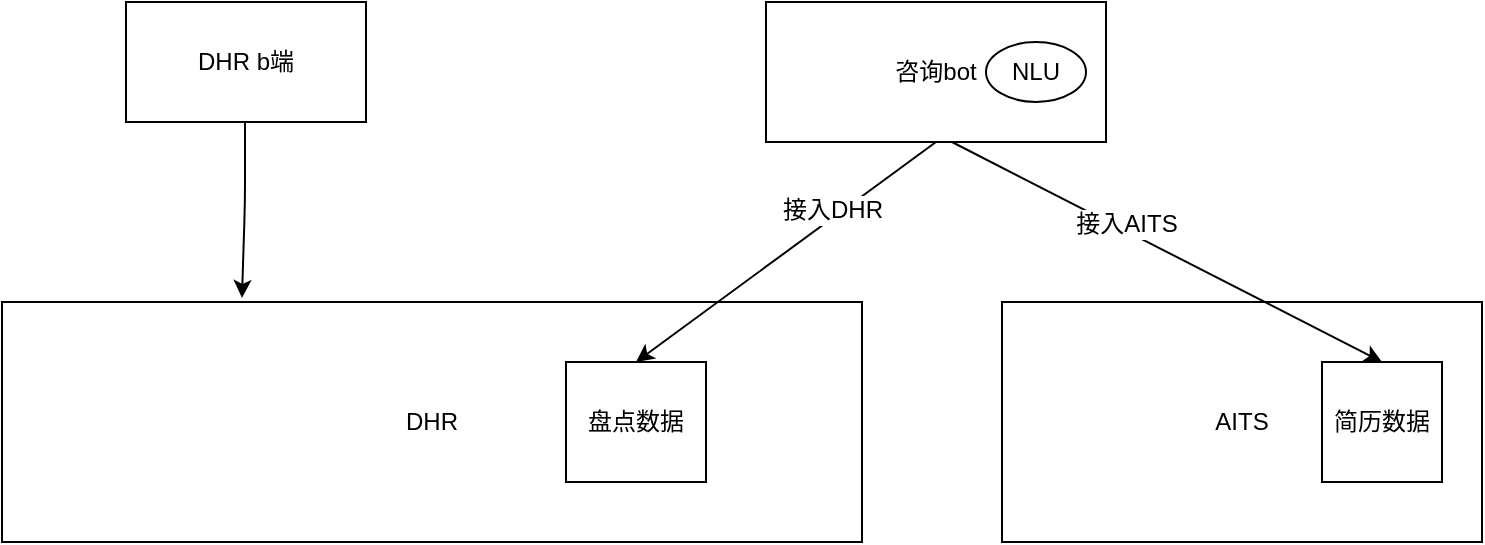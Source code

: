<mxfile version="10.8.9" type="github"><diagram id="PSSUiwEBCSYDjaKCmWHk" name="第 1 页"><mxGraphModel dx="1104" dy="586" grid="1" gridSize="10" guides="1" tooltips="1" connect="1" arrows="1" fold="1" page="1" pageScale="1" pageWidth="827" pageHeight="1169" math="0" shadow="0"><root><mxCell id="0"/><mxCell id="1" parent="0"/><mxCell id="S4a0A_CYJbGFQK14noSV-1" value="咨询bot" style="rounded=0;whiteSpace=wrap;html=1;" vertex="1" parent="1"><mxGeometry x="422" y="80" width="170" height="70" as="geometry"/></mxCell><mxCell id="S4a0A_CYJbGFQK14noSV-2" value="DHR b端" style="rounded=0;whiteSpace=wrap;html=1;" vertex="1" parent="1"><mxGeometry x="102" y="80" width="120" height="60" as="geometry"/></mxCell><mxCell id="S4a0A_CYJbGFQK14noSV-3" value="DHR" style="rounded=0;whiteSpace=wrap;html=1;" vertex="1" parent="1"><mxGeometry x="40" y="230" width="430" height="120" as="geometry"/></mxCell><mxCell id="S4a0A_CYJbGFQK14noSV-4" value="盘点数据" style="rounded=0;whiteSpace=wrap;html=1;" vertex="1" parent="1"><mxGeometry x="322" y="260" width="70" height="60" as="geometry"/></mxCell><mxCell id="S4a0A_CYJbGFQK14noSV-11" value="" style="endArrow=classic;html=1;entryX=0.5;entryY=0;entryDx=0;entryDy=0;exitX=0.5;exitY=1;exitDx=0;exitDy=0;" edge="1" parent="1" source="S4a0A_CYJbGFQK14noSV-1" target="S4a0A_CYJbGFQK14noSV-4"><mxGeometry width="50" height="50" relative="1" as="geometry"><mxPoint x="341.5" y="140" as="sourcePoint"/><mxPoint x="342" y="220" as="targetPoint"/></mxGeometry></mxCell><mxCell id="S4a0A_CYJbGFQK14noSV-18" value="接入DHR" style="text;html=1;resizable=0;points=[];align=center;verticalAlign=middle;labelBackgroundColor=#ffffff;" vertex="1" connectable="0" parent="S4a0A_CYJbGFQK14noSV-11"><mxGeometry x="-0.333" y="-3" relative="1" as="geometry"><mxPoint as="offset"/></mxGeometry></mxCell><mxCell id="S4a0A_CYJbGFQK14noSV-12" value="" style="endArrow=classic;html=1;entryX=0.279;entryY=-0.017;entryDx=0;entryDy=0;entryPerimeter=0;" edge="1" parent="1" target="S4a0A_CYJbGFQK14noSV-3"><mxGeometry width="50" height="50" relative="1" as="geometry"><mxPoint x="161.5" y="140" as="sourcePoint"/><mxPoint x="163" y="220" as="targetPoint"/><Array as="points"><mxPoint x="161.5" y="180"/></Array></mxGeometry></mxCell><mxCell id="S4a0A_CYJbGFQK14noSV-13" value="NLU" style="ellipse;whiteSpace=wrap;html=1;" vertex="1" parent="1"><mxGeometry x="532" y="100" width="50" height="30" as="geometry"/></mxCell><mxCell id="S4a0A_CYJbGFQK14noSV-15" value="AITS" style="rounded=0;whiteSpace=wrap;html=1;" vertex="1" parent="1"><mxGeometry x="540" y="230" width="240" height="120" as="geometry"/></mxCell><mxCell id="S4a0A_CYJbGFQK14noSV-16" value="简历数据" style="whiteSpace=wrap;html=1;aspect=fixed;" vertex="1" parent="1"><mxGeometry x="700" y="260" width="60" height="60" as="geometry"/></mxCell><mxCell id="S4a0A_CYJbGFQK14noSV-17" value="" style="endArrow=classic;html=1;entryX=0.5;entryY=0;entryDx=0;entryDy=0;exitX=0.547;exitY=1;exitDx=0;exitDy=0;exitPerimeter=0;" edge="1" parent="1" source="S4a0A_CYJbGFQK14noSV-1" target="S4a0A_CYJbGFQK14noSV-16"><mxGeometry width="50" height="50" relative="1" as="geometry"><mxPoint x="517" y="160" as="sourcePoint"/><mxPoint x="367" y="270" as="targetPoint"/></mxGeometry></mxCell><mxCell id="S4a0A_CYJbGFQK14noSV-19" value="接入AITS" style="text;html=1;resizable=0;points=[];align=center;verticalAlign=middle;labelBackgroundColor=#ffffff;" vertex="1" connectable="0" parent="S4a0A_CYJbGFQK14noSV-17"><mxGeometry x="-0.211" y="3" relative="1" as="geometry"><mxPoint as="offset"/></mxGeometry></mxCell></root></mxGraphModel></diagram></mxfile>